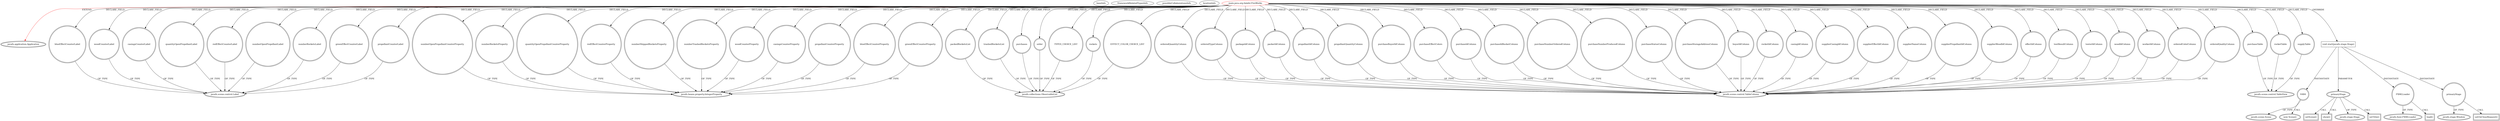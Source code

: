 digraph {
baseInfo[graphId=4081,category="extension_graph",isAnonymous=false,possibleRelation=false]
frameworkRelatedTypesInfo[0="javafx.application.Application"]
possibleCollaborationsInfo[]
locationInfo[projectName="sanssecours-FireWorks",filePath="/sanssecours-FireWorks/FireWorks-master/src/main/java/org/falafel/FireWorks.java",contextSignature="FireWorks",graphId="4081"]
0[label="main.java.org.falafel.FireWorks",vertexType="ROOT_CLIENT_CLASS_DECLARATION",isFrameworkType=false,color=red]
1[label="javafx.application.Application",vertexType="FRAMEWORK_CLASS_TYPE",isFrameworkType=true,peripheries=2]
2[label="EFFECT_COLOR_CHOICE_LIST",vertexType="FIELD_DECLARATION",isFrameworkType=true,peripheries=2,shape=circle]
3[label="javafx.collections.ObservableList",vertexType="FRAMEWORK_INTERFACE_TYPE",isFrameworkType=true,peripheries=2]
4[label="TYPES_CHOICE_LIST",vertexType="FIELD_DECLARATION",isFrameworkType=true,peripheries=2,shape=circle]
6[label="blueEffectCounterLabel",vertexType="FIELD_DECLARATION",isFrameworkType=true,peripheries=2,shape=circle]
7[label="javafx.scene.control.Label",vertexType="FRAMEWORK_CLASS_TYPE",isFrameworkType=true,peripheries=2]
8[label="blueEffectCounterProperty",vertexType="FIELD_DECLARATION",isFrameworkType=true,peripheries=2,shape=circle]
9[label="javafx.beans.property.IntegerProperty",vertexType="FRAMEWORK_CLASS_TYPE",isFrameworkType=true,peripheries=2]
10[label="buyerIdColumn",vertexType="FIELD_DECLARATION",isFrameworkType=true,peripheries=2,shape=circle]
11[label="javafx.scene.control.TableColumn",vertexType="FRAMEWORK_CLASS_TYPE",isFrameworkType=true,peripheries=2]
12[label="casingIdColumn",vertexType="FIELD_DECLARATION",isFrameworkType=true,peripheries=2,shape=circle]
14[label="casingsCounterLabel",vertexType="FIELD_DECLARATION",isFrameworkType=true,peripheries=2,shape=circle]
16[label="casingsCounterProperty",vertexType="FIELD_DECLARATION",isFrameworkType=true,peripheries=2,shape=circle]
18[label="effectIdColumn",vertexType="FIELD_DECLARATION",isFrameworkType=true,peripheries=2,shape=circle]
20[label="greenEffectCounterLabel",vertexType="FIELD_DECLARATION",isFrameworkType=true,peripheries=2,shape=circle]
22[label="greenEffectCounterProperty",vertexType="FIELD_DECLARATION",isFrameworkType=true,peripheries=2,shape=circle]
24[label="numberOpenPropellantCounterProperty",vertexType="FIELD_DECLARATION",isFrameworkType=true,peripheries=2,shape=circle]
26[label="numberOpenPropellantLabel",vertexType="FIELD_DECLARATION",isFrameworkType=true,peripheries=2,shape=circle]
28[label="numberRocketsLabel",vertexType="FIELD_DECLARATION",isFrameworkType=true,peripheries=2,shape=circle]
30[label="numberRocketsProperty",vertexType="FIELD_DECLARATION",isFrameworkType=true,peripheries=2,shape=circle]
32[label="numberShippedRocketsProperty",vertexType="FIELD_DECLARATION",isFrameworkType=true,peripheries=2,shape=circle]
34[label="numberTrashedRocketsProperty",vertexType="FIELD_DECLARATION",isFrameworkType=true,peripheries=2,shape=circle]
36[label="order",vertexType="FIELD_DECLARATION",isFrameworkType=true,peripheries=2,shape=circle]
38[label="orderedColorColumn",vertexType="FIELD_DECLARATION",isFrameworkType=true,peripheries=2,shape=circle]
40[label="orderedQualityColumn",vertexType="FIELD_DECLARATION",isFrameworkType=true,peripheries=2,shape=circle]
42[label="orderedQuantityColumn",vertexType="FIELD_DECLARATION",isFrameworkType=true,peripheries=2,shape=circle]
44[label="orderedTypeColumn",vertexType="FIELD_DECLARATION",isFrameworkType=true,peripheries=2,shape=circle]
46[label="packageIdColumn",vertexType="FIELD_DECLARATION",isFrameworkType=true,peripheries=2,shape=circle]
48[label="packedRocketsList",vertexType="FIELD_DECLARATION",isFrameworkType=true,peripheries=2,shape=circle]
50[label="packerIdColumn",vertexType="FIELD_DECLARATION",isFrameworkType=true,peripheries=2,shape=circle]
52[label="propellantCounterLabel",vertexType="FIELD_DECLARATION",isFrameworkType=true,peripheries=2,shape=circle]
54[label="propellantCounterProperty",vertexType="FIELD_DECLARATION",isFrameworkType=true,peripheries=2,shape=circle]
56[label="propellantIdColumn",vertexType="FIELD_DECLARATION",isFrameworkType=true,peripheries=2,shape=circle]
58[label="propellantQuantityColumn",vertexType="FIELD_DECLARATION",isFrameworkType=true,peripheries=2,shape=circle]
60[label="purchaseBuyerIdColumn",vertexType="FIELD_DECLARATION",isFrameworkType=true,peripheries=2,shape=circle]
62[label="purchaseEffectColors",vertexType="FIELD_DECLARATION",isFrameworkType=true,peripheries=2,shape=circle]
64[label="purchaseIdColumn",vertexType="FIELD_DECLARATION",isFrameworkType=true,peripheries=2,shape=circle]
66[label="purchaseIdRocketColumn",vertexType="FIELD_DECLARATION",isFrameworkType=true,peripheries=2,shape=circle]
68[label="purchaseNumberOrderedColumn",vertexType="FIELD_DECLARATION",isFrameworkType=true,peripheries=2,shape=circle]
70[label="purchaseNumberProducedColumn",vertexType="FIELD_DECLARATION",isFrameworkType=true,peripheries=2,shape=circle]
72[label="purchaseStatusColumn",vertexType="FIELD_DECLARATION",isFrameworkType=true,peripheries=2,shape=circle]
74[label="purchaseStorageAddressColumn",vertexType="FIELD_DECLARATION",isFrameworkType=true,peripheries=2,shape=circle]
76[label="purchaseTable",vertexType="FIELD_DECLARATION",isFrameworkType=true,peripheries=2,shape=circle]
77[label="javafx.scene.control.TableView",vertexType="FRAMEWORK_CLASS_TYPE",isFrameworkType=true,peripheries=2]
78[label="purchases",vertexType="FIELD_DECLARATION",isFrameworkType=true,peripheries=2,shape=circle]
80[label="quantityOpenPropellantCounterProperty",vertexType="FIELD_DECLARATION",isFrameworkType=true,peripheries=2,shape=circle]
82[label="quantityOpenPropellantLabel",vertexType="FIELD_DECLARATION",isFrameworkType=true,peripheries=2,shape=circle]
84[label="redEffectCounterLabel",vertexType="FIELD_DECLARATION",isFrameworkType=true,peripheries=2,shape=circle]
86[label="redEffectCounterProperty",vertexType="FIELD_DECLARATION",isFrameworkType=true,peripheries=2,shape=circle]
88[label="rocketIdColumn",vertexType="FIELD_DECLARATION",isFrameworkType=true,peripheries=2,shape=circle]
90[label="rocketTable",vertexType="FIELD_DECLARATION",isFrameworkType=true,peripheries=2,shape=circle]
92[label="rockets",vertexType="FIELD_DECLARATION",isFrameworkType=true,peripheries=2,shape=circle]
94[label="supplierCasingIdColumn",vertexType="FIELD_DECLARATION",isFrameworkType=true,peripheries=2,shape=circle]
96[label="supplierEffectIdColumn",vertexType="FIELD_DECLARATION",isFrameworkType=true,peripheries=2,shape=circle]
98[label="supplierNameColumn",vertexType="FIELD_DECLARATION",isFrameworkType=true,peripheries=2,shape=circle]
100[label="supplierPropellantIdColumn",vertexType="FIELD_DECLARATION",isFrameworkType=true,peripheries=2,shape=circle]
102[label="supplierWoodIdColumn",vertexType="FIELD_DECLARATION",isFrameworkType=true,peripheries=2,shape=circle]
104[label="supplyTable",vertexType="FIELD_DECLARATION",isFrameworkType=true,peripheries=2,shape=circle]
106[label="testResultColumn",vertexType="FIELD_DECLARATION",isFrameworkType=true,peripheries=2,shape=circle]
108[label="testerIdColumn",vertexType="FIELD_DECLARATION",isFrameworkType=true,peripheries=2,shape=circle]
110[label="trashedRocketsList",vertexType="FIELD_DECLARATION",isFrameworkType=true,peripheries=2,shape=circle]
112[label="woodCounterLabel",vertexType="FIELD_DECLARATION",isFrameworkType=true,peripheries=2,shape=circle]
114[label="woodCounterProperty",vertexType="FIELD_DECLARATION",isFrameworkType=true,peripheries=2,shape=circle]
116[label="woodIdColumn",vertexType="FIELD_DECLARATION",isFrameworkType=true,peripheries=2,shape=circle]
118[label="workerIdColumn",vertexType="FIELD_DECLARATION",isFrameworkType=true,peripheries=2,shape=circle]
120[label="void start(javafx.stage.Stage)",vertexType="OVERRIDING_METHOD_DECLARATION",isFrameworkType=false,shape=box]
121[label="primaryStage",vertexType="PARAMETER_DECLARATION",isFrameworkType=true,peripheries=2]
122[label="javafx.stage.Stage",vertexType="FRAMEWORK_CLASS_TYPE",isFrameworkType=true,peripheries=2]
123[label="FXMLLoader",vertexType="VARIABLE_EXPRESION",isFrameworkType=true,peripheries=2,shape=circle]
125[label="javafx.fxml.FXMLLoader",vertexType="FRAMEWORK_CLASS_TYPE",isFrameworkType=true,peripheries=2]
124[label="load()",vertexType="INSIDE_CALL",isFrameworkType=true,peripheries=2,shape=box]
127[label="setTitle()",vertexType="INSIDE_CALL",isFrameworkType=true,peripheries=2,shape=box]
128[label="primaryStage",vertexType="VARIABLE_EXPRESION",isFrameworkType=true,peripheries=2,shape=circle]
130[label="javafx.stage.Window",vertexType="FRAMEWORK_CLASS_TYPE",isFrameworkType=true,peripheries=2]
129[label="setOnCloseRequest()",vertexType="INSIDE_CALL",isFrameworkType=true,peripheries=2,shape=box]
132[label="setScene()",vertexType="INSIDE_CALL",isFrameworkType=true,peripheries=2,shape=box]
134[label="VAR4",vertexType="VARIABLE_EXPRESION",isFrameworkType=true,peripheries=2,shape=circle]
135[label="javafx.scene.Scene",vertexType="FRAMEWORK_CLASS_TYPE",isFrameworkType=true,peripheries=2]
133[label="new Scene()",vertexType="CONSTRUCTOR_CALL",isFrameworkType=true,peripheries=2]
137[label="show()",vertexType="INSIDE_CALL",isFrameworkType=true,peripheries=2,shape=box]
0->1[label="EXTEND",color=red]
0->2[label="DECLARE_FIELD"]
2->3[label="OF_TYPE"]
0->4[label="DECLARE_FIELD"]
4->3[label="OF_TYPE"]
0->6[label="DECLARE_FIELD"]
6->7[label="OF_TYPE"]
0->8[label="DECLARE_FIELD"]
8->9[label="OF_TYPE"]
0->10[label="DECLARE_FIELD"]
10->11[label="OF_TYPE"]
0->12[label="DECLARE_FIELD"]
12->11[label="OF_TYPE"]
0->14[label="DECLARE_FIELD"]
14->7[label="OF_TYPE"]
0->16[label="DECLARE_FIELD"]
16->9[label="OF_TYPE"]
0->18[label="DECLARE_FIELD"]
18->11[label="OF_TYPE"]
0->20[label="DECLARE_FIELD"]
20->7[label="OF_TYPE"]
0->22[label="DECLARE_FIELD"]
22->9[label="OF_TYPE"]
0->24[label="DECLARE_FIELD"]
24->9[label="OF_TYPE"]
0->26[label="DECLARE_FIELD"]
26->7[label="OF_TYPE"]
0->28[label="DECLARE_FIELD"]
28->7[label="OF_TYPE"]
0->30[label="DECLARE_FIELD"]
30->9[label="OF_TYPE"]
0->32[label="DECLARE_FIELD"]
32->9[label="OF_TYPE"]
0->34[label="DECLARE_FIELD"]
34->9[label="OF_TYPE"]
0->36[label="DECLARE_FIELD"]
36->3[label="OF_TYPE"]
0->38[label="DECLARE_FIELD"]
38->11[label="OF_TYPE"]
0->40[label="DECLARE_FIELD"]
40->11[label="OF_TYPE"]
0->42[label="DECLARE_FIELD"]
42->11[label="OF_TYPE"]
0->44[label="DECLARE_FIELD"]
44->11[label="OF_TYPE"]
0->46[label="DECLARE_FIELD"]
46->11[label="OF_TYPE"]
0->48[label="DECLARE_FIELD"]
48->3[label="OF_TYPE"]
0->50[label="DECLARE_FIELD"]
50->11[label="OF_TYPE"]
0->52[label="DECLARE_FIELD"]
52->7[label="OF_TYPE"]
0->54[label="DECLARE_FIELD"]
54->9[label="OF_TYPE"]
0->56[label="DECLARE_FIELD"]
56->11[label="OF_TYPE"]
0->58[label="DECLARE_FIELD"]
58->11[label="OF_TYPE"]
0->60[label="DECLARE_FIELD"]
60->11[label="OF_TYPE"]
0->62[label="DECLARE_FIELD"]
62->11[label="OF_TYPE"]
0->64[label="DECLARE_FIELD"]
64->11[label="OF_TYPE"]
0->66[label="DECLARE_FIELD"]
66->11[label="OF_TYPE"]
0->68[label="DECLARE_FIELD"]
68->11[label="OF_TYPE"]
0->70[label="DECLARE_FIELD"]
70->11[label="OF_TYPE"]
0->72[label="DECLARE_FIELD"]
72->11[label="OF_TYPE"]
0->74[label="DECLARE_FIELD"]
74->11[label="OF_TYPE"]
0->76[label="DECLARE_FIELD"]
76->77[label="OF_TYPE"]
0->78[label="DECLARE_FIELD"]
78->3[label="OF_TYPE"]
0->80[label="DECLARE_FIELD"]
80->9[label="OF_TYPE"]
0->82[label="DECLARE_FIELD"]
82->7[label="OF_TYPE"]
0->84[label="DECLARE_FIELD"]
84->7[label="OF_TYPE"]
0->86[label="DECLARE_FIELD"]
86->9[label="OF_TYPE"]
0->88[label="DECLARE_FIELD"]
88->11[label="OF_TYPE"]
0->90[label="DECLARE_FIELD"]
90->77[label="OF_TYPE"]
0->92[label="DECLARE_FIELD"]
92->3[label="OF_TYPE"]
0->94[label="DECLARE_FIELD"]
94->11[label="OF_TYPE"]
0->96[label="DECLARE_FIELD"]
96->11[label="OF_TYPE"]
0->98[label="DECLARE_FIELD"]
98->11[label="OF_TYPE"]
0->100[label="DECLARE_FIELD"]
100->11[label="OF_TYPE"]
0->102[label="DECLARE_FIELD"]
102->11[label="OF_TYPE"]
0->104[label="DECLARE_FIELD"]
104->77[label="OF_TYPE"]
0->106[label="DECLARE_FIELD"]
106->11[label="OF_TYPE"]
0->108[label="DECLARE_FIELD"]
108->11[label="OF_TYPE"]
0->110[label="DECLARE_FIELD"]
110->3[label="OF_TYPE"]
0->112[label="DECLARE_FIELD"]
112->7[label="OF_TYPE"]
0->114[label="DECLARE_FIELD"]
114->9[label="OF_TYPE"]
0->116[label="DECLARE_FIELD"]
116->11[label="OF_TYPE"]
0->118[label="DECLARE_FIELD"]
118->11[label="OF_TYPE"]
0->120[label="OVERRIDE"]
121->122[label="OF_TYPE"]
120->121[label="PARAMETER"]
120->123[label="INSTANTIATE"]
123->125[label="OF_TYPE"]
123->124[label="CALL"]
121->127[label="CALL"]
120->128[label="INSTANTIATE"]
128->130[label="OF_TYPE"]
128->129[label="CALL"]
121->132[label="CALL"]
120->134[label="INSTANTIATE"]
134->135[label="OF_TYPE"]
134->133[label="CALL"]
121->137[label="CALL"]
}
